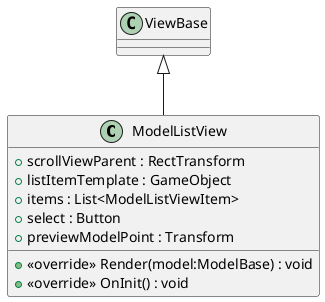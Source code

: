 @startuml
class ModelListView {
    + scrollViewParent : RectTransform
    + listItemTemplate : GameObject
    + items : List<ModelListViewItem>
    + select : Button
    + previewModelPoint : Transform
    + <<override>> Render(model:ModelBase) : void
    + <<override>> OnInit() : void
}
ViewBase <|-- ModelListView
@enduml
